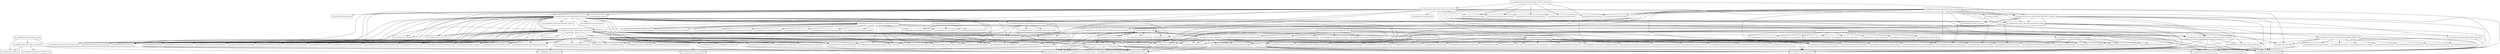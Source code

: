 digraph spring_security_config_5_0_4_RELEASE_package_dependencies {
  node [shape = box, fontsize=10.0];
  org_springframework_security_config -> org_springframework_security_config_authentication;
  org_springframework_security_config -> org_springframework_security_config_debug;
  org_springframework_security_config -> org_springframework_security_config_http;
  org_springframework_security_config -> org_springframework_security_config_ldap;
  org_springframework_security_config -> org_springframework_security_config_method;
  org_springframework_security_config -> org_springframework_security_config_websocket;
  org_springframework_security_config -> org_springframework_security_core;
  org_springframework_security_config_annotation_authentication -> org_springframework_security_authentication;
  org_springframework_security_config_annotation_authentication -> org_springframework_security_config_annotation;
  org_springframework_security_config_annotation_authentication_builders -> org_springframework_security_authentication;
  org_springframework_security_config_annotation_authentication_builders -> org_springframework_security_config_annotation;
  org_springframework_security_config_annotation_authentication_builders -> org_springframework_security_config_annotation_authentication;
  org_springframework_security_config_annotation_authentication_builders -> org_springframework_security_config_annotation_authentication_configurers_ldap;
  org_springframework_security_config_annotation_authentication_builders -> org_springframework_security_config_annotation_authentication_configurers_provisioning;
  org_springframework_security_config_annotation_authentication_builders -> org_springframework_security_config_annotation_authentication_configurers_userdetails;
  org_springframework_security_config_annotation_authentication_builders -> org_springframework_security_core_userdetails;
  org_springframework_security_config_annotation_authentication_configuration -> org_springframework_security_authentication;
  org_springframework_security_config_annotation_authentication_configuration -> org_springframework_security_authentication_dao;
  org_springframework_security_config_annotation_authentication_configuration -> org_springframework_security_config_annotation;
  org_springframework_security_config_annotation_authentication_configuration -> org_springframework_security_config_annotation_authentication_builders;
  org_springframework_security_config_annotation_authentication_configuration -> org_springframework_security_config_annotation_authentication_configurers_provisioning;
  org_springframework_security_config_annotation_authentication_configuration -> org_springframework_security_config_annotation_authentication_configurers_userdetails;
  org_springframework_security_config_annotation_authentication_configuration -> org_springframework_security_config_annotation_configuration;
  org_springframework_security_config_annotation_authentication_configuration -> org_springframework_security_core;
  org_springframework_security_config_annotation_authentication_configuration -> org_springframework_security_core_userdetails;
  org_springframework_security_config_annotation_authentication_configuration -> org_springframework_security_crypto_factory;
  org_springframework_security_config_annotation_authentication_configuration -> org_springframework_security_crypto_password;
  org_springframework_security_config_annotation_authentication_configurers_ldap -> org_springframework_ldap_core;
  org_springframework_security_config_annotation_authentication_configurers_ldap -> org_springframework_ldap_core_support;
  org_springframework_security_config_annotation_authentication_configurers_ldap -> org_springframework_security_authentication;
  org_springframework_security_config_annotation_authentication_configurers_ldap -> org_springframework_security_config_annotation;
  org_springframework_security_config_annotation_authentication_configurers_ldap -> org_springframework_security_config_annotation_authentication;
  org_springframework_security_config_annotation_authentication_configurers_ldap -> org_springframework_security_core_authority_mapping;
  org_springframework_security_config_annotation_authentication_configurers_ldap -> org_springframework_security_crypto_password;
  org_springframework_security_config_annotation_authentication_configurers_ldap -> org_springframework_security_ldap;
  org_springframework_security_config_annotation_authentication_configurers_ldap -> org_springframework_security_ldap_authentication;
  org_springframework_security_config_annotation_authentication_configurers_ldap -> org_springframework_security_ldap_search;
  org_springframework_security_config_annotation_authentication_configurers_ldap -> org_springframework_security_ldap_server;
  org_springframework_security_config_annotation_authentication_configurers_ldap -> org_springframework_security_ldap_userdetails;
  org_springframework_security_config_annotation_authentication_configurers_provisioning -> org_springframework_security_config_annotation_authentication_configurers_userdetails;
  org_springframework_security_config_annotation_authentication_configurers_provisioning -> org_springframework_security_core;
  org_springframework_security_config_annotation_authentication_configurers_provisioning -> org_springframework_security_core_userdetails;
  org_springframework_security_config_annotation_authentication_configurers_provisioning -> org_springframework_security_provisioning;
  org_springframework_security_config_annotation_authentication_configurers_userdetails -> org_springframework_security_authentication;
  org_springframework_security_config_annotation_authentication_configurers_userdetails -> org_springframework_security_authentication_dao;
  org_springframework_security_config_annotation_authentication_configurers_userdetails -> org_springframework_security_config_annotation;
  org_springframework_security_config_annotation_authentication_configurers_userdetails -> org_springframework_security_config_annotation_authentication;
  org_springframework_security_config_annotation_authentication_configurers_userdetails -> org_springframework_security_core_userdetails;
  org_springframework_security_config_annotation_authentication_configurers_userdetails -> org_springframework_security_crypto_password;
  org_springframework_security_config_annotation_configuration -> org_springframework_beans_factory;
  org_springframework_security_config_annotation_configuration -> org_springframework_security_config_annotation;
  org_springframework_security_config_annotation_method_configuration -> org_aopalliance_intercept;
  org_springframework_security_config_annotation_method_configuration -> org_springframework_beans_factory;
  org_springframework_security_config_annotation_method_configuration -> org_springframework_context_annotation;
  org_springframework_security_config_annotation_method_configuration -> org_springframework_core_annotation;
  org_springframework_security_config_annotation_method_configuration -> org_springframework_security_access;
  org_springframework_security_config_annotation_method_configuration -> org_springframework_security_access_annotation;
  org_springframework_security_config_annotation_method_configuration -> org_springframework_security_access_expression_method;
  org_springframework_security_config_annotation_method_configuration -> org_springframework_security_access_hierarchicalroles;
  org_springframework_security_config_annotation_method_configuration -> org_springframework_security_access_intercept;
  org_springframework_security_config_annotation_method_configuration -> org_springframework_security_access_intercept_aopalliance;
  org_springframework_security_config_annotation_method_configuration -> org_springframework_security_access_intercept_aspectj;
  org_springframework_security_config_annotation_method_configuration -> org_springframework_security_access_method;
  org_springframework_security_config_annotation_method_configuration -> org_springframework_security_access_prepost;
  org_springframework_security_config_annotation_method_configuration -> org_springframework_security_access_vote;
  org_springframework_security_config_annotation_method_configuration -> org_springframework_security_authentication;
  org_springframework_security_config_annotation_method_configuration -> org_springframework_security_config_annotation;
  org_springframework_security_config_annotation_method_configuration -> org_springframework_security_config_annotation_authentication_builders;
  org_springframework_security_config_annotation_method_configuration -> org_springframework_security_config_annotation_authentication_configuration;
  org_springframework_security_config_annotation_method_configuration -> org_springframework_security_config_core;
  org_springframework_security_config_annotation_web -> org_springframework_security_authentication;
  org_springframework_security_config_annotation_web -> org_springframework_security_config_annotation;
  org_springframework_security_config_annotation_web -> org_springframework_security_core_userdetails;
  org_springframework_security_config_annotation_web -> org_springframework_security_web_servlet_util_matcher;
  org_springframework_security_config_annotation_web -> org_springframework_security_web_util_matcher;
  org_springframework_security_config_annotation_web -> org_springframework_web_servlet_handler;
  org_springframework_security_config_annotation_web_builders -> org_springframework_security_access_expression;
  org_springframework_security_config_annotation_web_builders -> org_springframework_security_access_intercept;
  org_springframework_security_config_annotation_web_builders -> org_springframework_security_authentication;
  org_springframework_security_config_annotation_web_builders -> org_springframework_security_config_annotation;
  org_springframework_security_config_annotation_web_builders -> org_springframework_security_config_annotation_authentication_builders;
  org_springframework_security_config_annotation_web_builders -> org_springframework_security_config_annotation_authentication_configurers_userdetails;
  org_springframework_security_config_annotation_web_builders -> org_springframework_security_config_annotation_web;
  org_springframework_security_config_annotation_web_builders -> org_springframework_security_config_annotation_web_configurers;
  org_springframework_security_config_annotation_web_builders -> org_springframework_security_config_annotation_web_configurers_oauth2_client;
  org_springframework_security_config_annotation_web_builders -> org_springframework_security_config_annotation_web_configurers_openid;
  org_springframework_security_config_annotation_web_builders -> org_springframework_security_core_userdetails;
  org_springframework_security_config_annotation_web_builders -> org_springframework_security_web;
  org_springframework_security_config_annotation_web_builders -> org_springframework_security_web_access;
  org_springframework_security_config_annotation_web_builders -> org_springframework_security_web_access_channel;
  org_springframework_security_config_annotation_web_builders -> org_springframework_security_web_access_expression;
  org_springframework_security_config_annotation_web_builders -> org_springframework_security_web_access_intercept;
  org_springframework_security_config_annotation_web_builders -> org_springframework_security_web_authentication;
  org_springframework_security_config_annotation_web_builders -> org_springframework_security_web_authentication_logout;
  org_springframework_security_config_annotation_web_builders -> org_springframework_security_web_authentication_preauth;
  org_springframework_security_config_annotation_web_builders -> org_springframework_security_web_authentication_preauth_x509;
  org_springframework_security_config_annotation_web_builders -> org_springframework_security_web_authentication_rememberme;
  org_springframework_security_config_annotation_web_builders -> org_springframework_security_web_authentication_switchuser;
  org_springframework_security_config_annotation_web_builders -> org_springframework_security_web_authentication_ui;
  org_springframework_security_config_annotation_web_builders -> org_springframework_security_web_authentication_www;
  org_springframework_security_config_annotation_web_builders -> org_springframework_security_web_context;
  org_springframework_security_config_annotation_web_builders -> org_springframework_security_web_context_request_async;
  org_springframework_security_config_annotation_web_builders -> org_springframework_security_web_csrf;
  org_springframework_security_config_annotation_web_builders -> org_springframework_security_web_debug;
  org_springframework_security_config_annotation_web_builders -> org_springframework_security_web_firewall;
  org_springframework_security_config_annotation_web_builders -> org_springframework_security_web_header;
  org_springframework_security_config_annotation_web_builders -> org_springframework_security_web_jaasapi;
  org_springframework_security_config_annotation_web_builders -> org_springframework_security_web_savedrequest;
  org_springframework_security_config_annotation_web_builders -> org_springframework_security_web_servlet_util_matcher;
  org_springframework_security_config_annotation_web_builders -> org_springframework_security_web_servletapi;
  org_springframework_security_config_annotation_web_builders -> org_springframework_security_web_session;
  org_springframework_security_config_annotation_web_builders -> org_springframework_security_web_util_matcher;
  org_springframework_security_config_annotation_web_builders -> org_springframework_web_filter;
  org_springframework_security_config_annotation_web_builders -> org_springframework_web_servlet_handler;
  org_springframework_security_config_annotation_web_configuration -> org_springframework_context_annotation;
  org_springframework_security_config_annotation_web_configuration -> org_springframework_context_expression;
  org_springframework_security_config_annotation_web_configuration -> org_springframework_core_annotation;
  org_springframework_security_config_annotation_web_configuration -> org_springframework_core_io_support;
  org_springframework_security_config_annotation_web_configuration -> org_springframework_expression;
  org_springframework_security_config_annotation_web_configuration -> org_springframework_security_access_expression;
  org_springframework_security_config_annotation_web_configuration -> org_springframework_security_authentication;
  org_springframework_security_config_annotation_web_configuration -> org_springframework_security_config_annotation;
  org_springframework_security_config_annotation_web_configuration -> org_springframework_security_config_annotation_authentication_builders;
  org_springframework_security_config_annotation_web_configuration -> org_springframework_security_config_annotation_authentication_configuration;
  org_springframework_security_config_annotation_web_configuration -> org_springframework_security_config_annotation_authentication_configurers_provisioning;
  org_springframework_security_config_annotation_web_configuration -> org_springframework_security_config_annotation_authentication_configurers_userdetails;
  org_springframework_security_config_annotation_web_configuration -> org_springframework_security_config_annotation_web;
  org_springframework_security_config_annotation_web_configuration -> org_springframework_security_config_annotation_web_builders;
  org_springframework_security_config_annotation_web_configuration -> org_springframework_security_config_annotation_web_configurers;
  org_springframework_security_config_annotation_web_configuration -> org_springframework_security_context;
  org_springframework_security_config_annotation_web_configuration -> org_springframework_security_core;
  org_springframework_security_config_annotation_web_configuration -> org_springframework_security_core_userdetails;
  org_springframework_security_config_annotation_web_configuration -> org_springframework_security_crypto_factory;
  org_springframework_security_config_annotation_web_configuration -> org_springframework_security_crypto_password;
  org_springframework_security_config_annotation_web_configuration -> org_springframework_security_web_access;
  org_springframework_security_config_annotation_web_configuration -> org_springframework_security_web_access_intercept;
  org_springframework_security_config_annotation_web_configuration -> org_springframework_security_web_bind_support;
  org_springframework_security_config_annotation_web_configuration -> org_springframework_security_web_context_request_async;
  org_springframework_security_config_annotation_web_configuration -> org_springframework_security_web_method_annotation;
  org_springframework_security_config_annotation_web_configuration -> org_springframework_security_web_servlet_support_csrf;
  org_springframework_security_config_annotation_web_configuration -> org_springframework_web_accept;
  org_springframework_security_config_annotation_web_configuration -> org_springframework_web_servlet_config_annotation;
  org_springframework_security_config_annotation_web_configuration -> org_springframework_web_servlet_support;
  org_springframework_security_config_annotation_web_configurers -> java_lang_invoke;
  org_springframework_security_config_annotation_web_configurers -> java_util_function;
  org_springframework_security_config_annotation_web_configurers -> org_springframework_security_access;
  org_springframework_security_config_annotation_web_configurers -> org_springframework_security_access_expression;
  org_springframework_security_config_annotation_web_configurers -> org_springframework_security_access_hierarchicalroles;
  org_springframework_security_config_annotation_web_configurers -> org_springframework_security_access_vote;
  org_springframework_security_config_annotation_web_configurers -> org_springframework_security_authentication;
  org_springframework_security_config_annotation_web_configurers -> org_springframework_security_config_annotation;
  org_springframework_security_config_annotation_web_configurers -> org_springframework_security_config_annotation_web;
  org_springframework_security_config_annotation_web_configurers -> org_springframework_security_config_core;
  org_springframework_security_config_annotation_web_configurers -> org_springframework_security_config_http;
  org_springframework_security_config_annotation_web_configurers -> org_springframework_security_context;
  org_springframework_security_config_annotation_web_configurers -> org_springframework_security_core_authority;
  org_springframework_security_config_annotation_web_configurers -> org_springframework_security_core_authority_mapping;
  org_springframework_security_config_annotation_web_configurers -> org_springframework_security_core_session;
  org_springframework_security_config_annotation_web_configurers -> org_springframework_security_core_userdetails;
  org_springframework_security_config_annotation_web_configurers -> org_springframework_security_web;
  org_springframework_security_config_annotation_web_configurers -> org_springframework_security_web_access;
  org_springframework_security_config_annotation_web_configurers -> org_springframework_security_web_access_channel;
  org_springframework_security_config_annotation_web_configurers -> org_springframework_security_web_access_expression;
  org_springframework_security_config_annotation_web_configurers -> org_springframework_security_web_access_intercept;
  org_springframework_security_config_annotation_web_configurers -> org_springframework_security_web_authentication;
  org_springframework_security_config_annotation_web_configurers -> org_springframework_security_web_authentication_logout;
  org_springframework_security_config_annotation_web_configurers -> org_springframework_security_web_authentication_preauth;
  org_springframework_security_config_annotation_web_configurers -> org_springframework_security_web_authentication_preauth_j2ee;
  org_springframework_security_config_annotation_web_configurers -> org_springframework_security_web_authentication_preauth_x509;
  org_springframework_security_config_annotation_web_configurers -> org_springframework_security_web_authentication_rememberme;
  org_springframework_security_config_annotation_web_configurers -> org_springframework_security_web_authentication_session;
  org_springframework_security_config_annotation_web_configurers -> org_springframework_security_web_authentication_ui;
  org_springframework_security_config_annotation_web_configurers -> org_springframework_security_web_authentication_www;
  org_springframework_security_config_annotation_web_configurers -> org_springframework_security_web_context;
  org_springframework_security_config_annotation_web_configurers -> org_springframework_security_web_csrf;
  org_springframework_security_config_annotation_web_configurers -> org_springframework_security_web_header;
  org_springframework_security_config_annotation_web_configurers -> org_springframework_security_web_header_writers;
  org_springframework_security_config_annotation_web_configurers -> org_springframework_security_web_header_writers_frameoptions;
  org_springframework_security_config_annotation_web_configurers -> org_springframework_security_web_savedrequest;
  org_springframework_security_config_annotation_web_configurers -> org_springframework_security_web_servlet_util_matcher;
  org_springframework_security_config_annotation_web_configurers -> org_springframework_security_web_servletapi;
  org_springframework_security_config_annotation_web_configurers -> org_springframework_security_web_session;
  org_springframework_security_config_annotation_web_configurers -> org_springframework_security_web_util_matcher;
  org_springframework_security_config_annotation_web_configurers -> org_springframework_web_accept;
  org_springframework_security_config_annotation_web_configurers -> org_springframework_web_cors;
  org_springframework_security_config_annotation_web_configurers -> org_springframework_web_filter;
  org_springframework_security_config_annotation_web_configurers -> org_springframework_web_servlet_handler;
  org_springframework_security_config_annotation_web_configurers_oauth2_client -> java_lang_invoke;
  org_springframework_security_config_annotation_web_configurers_oauth2_client -> java_util_function;
  org_springframework_security_config_annotation_web_configurers_oauth2_client -> org_springframework_core;
  org_springframework_security_config_annotation_web_configurers_oauth2_client -> org_springframework_security_authentication;
  org_springframework_security_config_annotation_web_configurers_oauth2_client -> org_springframework_security_config_annotation;
  org_springframework_security_config_annotation_web_configurers_oauth2_client -> org_springframework_security_config_annotation_web;
  org_springframework_security_config_annotation_web_configurers_oauth2_client -> org_springframework_security_config_annotation_web_configurers;
  org_springframework_security_config_annotation_web_configurers_oauth2_client -> org_springframework_security_core;
  org_springframework_security_config_annotation_web_configurers_oauth2_client -> org_springframework_security_core_authority_mapping;
  org_springframework_security_config_annotation_web_configurers_oauth2_client -> org_springframework_security_oauth2_client;
  org_springframework_security_config_annotation_web_configurers_oauth2_client -> org_springframework_security_oauth2_client_authentication;
  org_springframework_security_config_annotation_web_configurers_oauth2_client -> org_springframework_security_oauth2_client_endpoint;
  org_springframework_security_config_annotation_web_configurers_oauth2_client -> org_springframework_security_oauth2_client_oidc_authentication;
  org_springframework_security_config_annotation_web_configurers_oauth2_client -> org_springframework_security_oauth2_client_oidc_userinfo;
  org_springframework_security_config_annotation_web_configurers_oauth2_client -> org_springframework_security_oauth2_client_registration;
  org_springframework_security_config_annotation_web_configurers_oauth2_client -> org_springframework_security_oauth2_client_userinfo;
  org_springframework_security_config_annotation_web_configurers_oauth2_client -> org_springframework_security_oauth2_client_web;
  org_springframework_security_config_annotation_web_configurers_oauth2_client -> org_springframework_security_oauth2_core;
  org_springframework_security_config_annotation_web_configurers_oauth2_client -> org_springframework_security_oauth2_core_endpoint;
  org_springframework_security_config_annotation_web_configurers_oauth2_client -> org_springframework_security_oauth2_core_oidc;
  org_springframework_security_config_annotation_web_configurers_oauth2_client -> org_springframework_security_web_authentication;
  org_springframework_security_config_annotation_web_configurers_oauth2_client -> org_springframework_security_web_authentication_ui;
  org_springframework_security_config_annotation_web_configurers_oauth2_client -> org_springframework_security_web_util_matcher;
  org_springframework_security_config_annotation_web_configurers_openid -> org_openid4java_consumer;
  org_springframework_security_config_annotation_web_configurers_openid -> org_springframework_security_authentication;
  org_springframework_security_config_annotation_web_configurers_openid -> org_springframework_security_config_annotation;
  org_springframework_security_config_annotation_web_configurers_openid -> org_springframework_security_config_annotation_web;
  org_springframework_security_config_annotation_web_configurers_openid -> org_springframework_security_config_annotation_web_configurers;
  org_springframework_security_config_annotation_web_configurers_openid -> org_springframework_security_core_userdetails;
  org_springframework_security_config_annotation_web_configurers_openid -> org_springframework_security_openid;
  org_springframework_security_config_annotation_web_configurers_openid -> org_springframework_security_web_authentication;
  org_springframework_security_config_annotation_web_configurers_openid -> org_springframework_security_web_authentication_ui;
  org_springframework_security_config_annotation_web_configurers_openid -> org_springframework_security_web_util_matcher;
  org_springframework_security_config_annotation_web_messaging -> org_springframework_messaging_simp;
  org_springframework_security_config_annotation_web_messaging -> org_springframework_security_access_expression;
  org_springframework_security_config_annotation_web_messaging -> org_springframework_security_messaging_access_expression;
  org_springframework_security_config_annotation_web_messaging -> org_springframework_security_messaging_access_intercept;
  org_springframework_security_config_annotation_web_messaging -> org_springframework_security_messaging_util_matcher;
  org_springframework_security_config_annotation_web_reactive -> org_springframework_core;
  org_springframework_security_config_annotation_web_reactive -> org_springframework_security_authentication;
  org_springframework_security_config_annotation_web_reactive -> org_springframework_security_config_web_server;
  org_springframework_security_config_annotation_web_reactive -> org_springframework_security_core_userdetails;
  org_springframework_security_config_annotation_web_reactive -> org_springframework_security_crypto_password;
  org_springframework_security_config_annotation_web_reactive -> org_springframework_security_web_reactive_result_method_annotation;
  org_springframework_security_config_annotation_web_reactive -> org_springframework_security_web_reactive_result_view;
  org_springframework_security_config_annotation_web_reactive -> org_springframework_security_web_server;
  org_springframework_security_config_annotation_web_reactive -> org_springframework_web_reactive_config;
  org_springframework_security_config_annotation_web_reactive -> org_springframework_web_reactive_result_method;
  org_springframework_security_config_annotation_web_reactive -> org_springframework_web_reactive_result_method_annotation;
  org_springframework_security_config_annotation_web_servlet_configuration -> org_springframework_security_config_annotation_authentication_configuration;
  org_springframework_security_config_annotation_web_servlet_configuration -> org_springframework_security_config_annotation_web_configuration;
  org_springframework_security_config_annotation_web_servlet_configuration -> org_springframework_security_web_bind_support;
  org_springframework_security_config_annotation_web_servlet_configuration -> org_springframework_security_web_method_annotation;
  org_springframework_security_config_annotation_web_servlet_configuration -> org_springframework_security_web_servlet_support_csrf;
  org_springframework_security_config_annotation_web_servlet_configuration -> org_springframework_web_servlet_config_annotation;
  org_springframework_security_config_annotation_web_servlet_configuration -> org_springframework_web_servlet_support;
  org_springframework_security_config_annotation_web_socket -> org_springframework_beans_factory;
  org_springframework_security_config_annotation_web_socket -> org_springframework_messaging_simp_annotation_support;
  org_springframework_security_config_annotation_web_socket -> org_springframework_messaging_simp_config;
  org_springframework_security_config_annotation_web_socket -> org_springframework_messaging_support;
  org_springframework_security_config_annotation_web_socket -> org_springframework_security_access;
  org_springframework_security_config_annotation_web_socket -> org_springframework_security_access_expression;
  org_springframework_security_config_annotation_web_socket -> org_springframework_security_access_vote;
  org_springframework_security_config_annotation_web_socket -> org_springframework_security_config_annotation;
  org_springframework_security_config_annotation_web_socket -> org_springframework_security_config_annotation_configuration;
  org_springframework_security_config_annotation_web_socket -> org_springframework_security_config_annotation_web_messaging;
  org_springframework_security_config_annotation_web_socket -> org_springframework_security_messaging_access_expression;
  org_springframework_security_config_annotation_web_socket -> org_springframework_security_messaging_access_intercept;
  org_springframework_security_config_annotation_web_socket -> org_springframework_security_messaging_context;
  org_springframework_security_config_annotation_web_socket -> org_springframework_security_messaging_web_csrf;
  org_springframework_security_config_annotation_web_socket -> org_springframework_security_messaging_web_socket_server;
  org_springframework_security_config_annotation_web_socket -> org_springframework_web_socket_config_annotation;
  org_springframework_security_config_annotation_web_socket -> org_springframework_web_socket_server_support;
  org_springframework_security_config_annotation_web_socket -> org_springframework_web_socket_sockjs;
  org_springframework_security_config_annotation_web_socket -> org_springframework_web_socket_sockjs_support;
  org_springframework_security_config_annotation_web_socket -> org_springframework_web_socket_sockjs_transport;
  org_springframework_security_config_authentication -> org_springframework_security_authentication;
  org_springframework_security_config_authentication -> org_springframework_security_authentication_dao;
  org_springframework_security_config_authentication -> org_springframework_security_config;
  org_springframework_security_config_authentication -> org_springframework_security_core;
  org_springframework_security_config_authentication -> org_springframework_security_core_authority;
  org_springframework_security_config_authentication -> org_springframework_security_core_userdetails;
  org_springframework_security_config_authentication -> org_springframework_security_core_userdetails_cache;
  org_springframework_security_config_authentication -> org_springframework_security_crypto_bcrypt;
  org_springframework_security_config_authentication -> org_springframework_security_crypto_password;
  org_springframework_security_config_authentication -> org_springframework_security_provisioning;
  org_springframework_security_config_core_userdetails -> org_springframework_security_core_userdetails;
  org_springframework_security_config_core_userdetails -> org_springframework_security_core_userdetails_memory;
  org_springframework_security_config_core_userdetails -> org_springframework_security_util;
  org_springframework_security_config_debug -> org_springframework_beans_factory_support;
  org_springframework_security_config_debug -> org_springframework_security_config;
  org_springframework_security_config_debug -> org_springframework_security_web_debug;
  org_springframework_security_config_http -> java_util_function;
  org_springframework_security_config_http -> org_springframework_lang;
  org_springframework_security_config_http -> org_springframework_security_access;
  org_springframework_security_config_http -> org_springframework_security_access_vote;
  org_springframework_security_config_http -> org_springframework_security_authentication;
  org_springframework_security_config_http -> org_springframework_security_config;
  org_springframework_security_config_http -> org_springframework_security_config_authentication;
  org_springframework_security_config_http -> org_springframework_security_config_core;
  org_springframework_security_config_http -> org_springframework_security_core;
  org_springframework_security_config_http -> org_springframework_security_core_authority;
  org_springframework_security_config_http -> org_springframework_security_core_authority_mapping;
  org_springframework_security_config_http -> org_springframework_security_core_session;
  org_springframework_security_config_http -> org_springframework_security_core_userdetails;
  org_springframework_security_config_http -> org_springframework_security_web;
  org_springframework_security_config_http -> org_springframework_security_web_access;
  org_springframework_security_config_http -> org_springframework_security_web_access_channel;
  org_springframework_security_config_http -> org_springframework_security_web_access_expression;
  org_springframework_security_config_http -> org_springframework_security_web_access_intercept;
  org_springframework_security_config_http -> org_springframework_security_web_authentication;
  org_springframework_security_config_http -> org_springframework_security_web_authentication_logout;
  org_springframework_security_config_http -> org_springframework_security_web_authentication_preauth;
  org_springframework_security_config_http -> org_springframework_security_web_authentication_preauth_j2ee;
  org_springframework_security_config_http -> org_springframework_security_web_authentication_preauth_x509;
  org_springframework_security_config_http -> org_springframework_security_web_authentication_rememberme;
  org_springframework_security_config_http -> org_springframework_security_web_authentication_session;
  org_springframework_security_config_http -> org_springframework_security_web_authentication_ui;
  org_springframework_security_config_http -> org_springframework_security_web_authentication_www;
  org_springframework_security_config_http -> org_springframework_security_web_context;
  org_springframework_security_config_http -> org_springframework_security_web_context_request_async;
  org_springframework_security_config_http -> org_springframework_security_web_csrf;
  org_springframework_security_config_http -> org_springframework_security_web_header;
  org_springframework_security_config_http -> org_springframework_security_web_header_writers;
  org_springframework_security_config_http -> org_springframework_security_web_header_writers_frameoptions;
  org_springframework_security_config_http -> org_springframework_security_web_jaasapi;
  org_springframework_security_config_http -> org_springframework_security_web_savedrequest;
  org_springframework_security_config_http -> org_springframework_security_web_servlet_support_csrf;
  org_springframework_security_config_http -> org_springframework_security_web_servlet_util_matcher;
  org_springframework_security_config_http -> org_springframework_security_web_servletapi;
  org_springframework_security_config_http -> org_springframework_security_web_session;
  org_springframework_security_config_http -> org_springframework_security_web_util;
  org_springframework_security_config_http -> org_springframework_security_web_util_matcher;
  org_springframework_security_config_http -> org_springframework_web_filter;
  org_springframework_security_config_http -> org_springframework_web_servlet_handler;
  org_springframework_security_config_ldap -> org_springframework_security_config;
  org_springframework_security_config_ldap -> org_springframework_security_config_authentication;
  org_springframework_security_config_method -> org_aspectj_weaver_tools;
  org_springframework_security_config_method -> org_springframework_beans_factory_support;
  org_springframework_security_config_method -> org_springframework_security_access;
  org_springframework_security_config_method -> org_springframework_security_access_annotation;
  org_springframework_security_config_method -> org_springframework_security_access_expression_method;
  org_springframework_security_config_method -> org_springframework_security_access_intercept;
  org_springframework_security_config_method -> org_springframework_security_access_intercept_aopalliance;
  org_springframework_security_config_method -> org_springframework_security_access_intercept_aspectj;
  org_springframework_security_config_method -> org_springframework_security_access_method;
  org_springframework_security_config_method -> org_springframework_security_access_prepost;
  org_springframework_security_config_method -> org_springframework_security_access_vote;
  org_springframework_security_config_method -> org_springframework_security_authentication;
  org_springframework_security_config_method -> org_springframework_security_config;
  org_springframework_security_config_method -> org_springframework_security_config_authentication;
  org_springframework_security_config_method -> org_springframework_security_config_core;
  org_springframework_security_config_method -> org_springframework_security_core;
  org_springframework_security_config_oauth2_client -> org_springframework_security_oauth2_client_registration;
  org_springframework_security_config_oauth2_client -> org_springframework_security_oauth2_core;
  org_springframework_security_config_oauth2_client -> org_springframework_security_oauth2_core_oidc;
  org_springframework_security_config_provisioning -> org_springframework_security_config_core_userdetails;
  org_springframework_security_config_provisioning -> org_springframework_security_provisioning;
  org_springframework_security_config_provisioning -> org_springframework_security_util;
  org_springframework_security_config_web_server -> java_lang_invoke;
  org_springframework_security_config_web_server -> java_time;
  org_springframework_security_config_web_server -> java_util_function;
  org_springframework_security_config_web_server -> org_springframework_security_authentication;
  org_springframework_security_config_web_server -> org_springframework_security_authorization;
  org_springframework_security_config_web_server -> org_springframework_security_web_server;
  org_springframework_security_config_web_server -> org_springframework_security_web_server_authentication;
  org_springframework_security_config_web_server -> org_springframework_security_web_server_authentication_logout;
  org_springframework_security_config_web_server -> org_springframework_security_web_server_authorization;
  org_springframework_security_config_web_server -> org_springframework_security_web_server_context;
  org_springframework_security_config_web_server -> org_springframework_security_web_server_csrf;
  org_springframework_security_config_web_server -> org_springframework_security_web_server_header;
  org_springframework_security_config_web_server -> org_springframework_security_web_server_savedrequest;
  org_springframework_security_config_web_server -> org_springframework_security_web_server_ui;
  org_springframework_security_config_web_server -> org_springframework_security_web_server_util_matcher;
  org_springframework_security_config_web_server -> org_springframework_web_server;
  org_springframework_security_config_web_server -> reactor_core_publisher;
  org_springframework_security_config_websocket -> org_springframework_beans_factory_support;
  org_springframework_security_config_websocket -> org_springframework_messaging_simp;
  org_springframework_security_config_websocket -> org_springframework_messaging_simp_annotation_support;
  org_springframework_security_config_websocket -> org_springframework_security_access_vote;
  org_springframework_security_config_websocket -> org_springframework_security_config;
  org_springframework_security_config_websocket -> org_springframework_security_messaging_access_expression;
  org_springframework_security_config_websocket -> org_springframework_security_messaging_access_intercept;
  org_springframework_security_config_websocket -> org_springframework_security_messaging_context;
  org_springframework_security_config_websocket -> org_springframework_security_messaging_util_matcher;
  org_springframework_security_config_websocket -> org_springframework_security_messaging_web_csrf;
  org_springframework_security_config_websocket -> org_springframework_security_messaging_web_socket_server;
}
